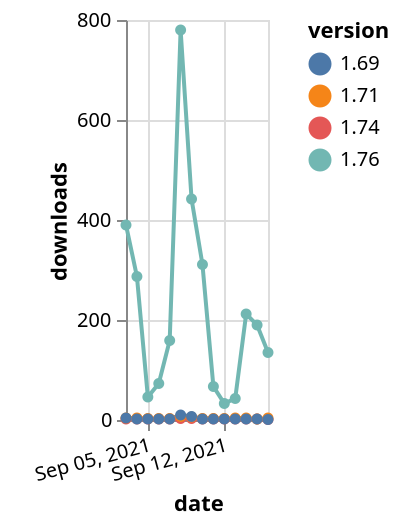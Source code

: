 {"$schema": "https://vega.github.io/schema/vega-lite/v5.json", "description": "A simple bar chart with embedded data.", "data": {"values": [{"date": "2021-09-03", "total": 11461, "delta": 2, "version": "1.74"}, {"date": "2021-09-04", "total": 11463, "delta": 2, "version": "1.74"}, {"date": "2021-09-05", "total": 11465, "delta": 2, "version": "1.74"}, {"date": "2021-09-06", "total": 11467, "delta": 2, "version": "1.74"}, {"date": "2021-09-07", "total": 11469, "delta": 2, "version": "1.74"}, {"date": "2021-09-08", "total": 11472, "delta": 3, "version": "1.74"}, {"date": "2021-09-09", "total": 11475, "delta": 3, "version": "1.74"}, {"date": "2021-09-10", "total": 11477, "delta": 2, "version": "1.74"}, {"date": "2021-09-11", "total": 11479, "delta": 2, "version": "1.74"}, {"date": "2021-09-12", "total": 11481, "delta": 2, "version": "1.74"}, {"date": "2021-09-13", "total": 11483, "delta": 2, "version": "1.74"}, {"date": "2021-09-14", "total": 11485, "delta": 2, "version": "1.74"}, {"date": "2021-09-15", "total": 11487, "delta": 2, "version": "1.74"}, {"date": "2021-09-16", "total": 11488, "delta": 1, "version": "1.74"}, {"date": "2021-09-03", "total": 43486, "delta": 4, "version": "1.71"}, {"date": "2021-09-04", "total": 43490, "delta": 4, "version": "1.71"}, {"date": "2021-09-05", "total": 43493, "delta": 3, "version": "1.71"}, {"date": "2021-09-06", "total": 43496, "delta": 3, "version": "1.71"}, {"date": "2021-09-07", "total": 43499, "delta": 3, "version": "1.71"}, {"date": "2021-09-08", "total": 43506, "delta": 7, "version": "1.71"}, {"date": "2021-09-09", "total": 43512, "delta": 6, "version": "1.71"}, {"date": "2021-09-10", "total": 43515, "delta": 3, "version": "1.71"}, {"date": "2021-09-11", "total": 43518, "delta": 3, "version": "1.71"}, {"date": "2021-09-12", "total": 43521, "delta": 3, "version": "1.71"}, {"date": "2021-09-13", "total": 43525, "delta": 4, "version": "1.71"}, {"date": "2021-09-14", "total": 43529, "delta": 4, "version": "1.71"}, {"date": "2021-09-15", "total": 43531, "delta": 2, "version": "1.71"}, {"date": "2021-09-16", "total": 43535, "delta": 4, "version": "1.71"}, {"date": "2021-09-03", "total": 4776, "delta": 4, "version": "1.69"}, {"date": "2021-09-04", "total": 4778, "delta": 2, "version": "1.69"}, {"date": "2021-09-05", "total": 4780, "delta": 2, "version": "1.69"}, {"date": "2021-09-06", "total": 4782, "delta": 2, "version": "1.69"}, {"date": "2021-09-07", "total": 4784, "delta": 2, "version": "1.69"}, {"date": "2021-09-08", "total": 4794, "delta": 10, "version": "1.69"}, {"date": "2021-09-09", "total": 4801, "delta": 7, "version": "1.69"}, {"date": "2021-09-10", "total": 4803, "delta": 2, "version": "1.69"}, {"date": "2021-09-11", "total": 4805, "delta": 2, "version": "1.69"}, {"date": "2021-09-12", "total": 4807, "delta": 2, "version": "1.69"}, {"date": "2021-09-13", "total": 4809, "delta": 2, "version": "1.69"}, {"date": "2021-09-14", "total": 4811, "delta": 2, "version": "1.69"}, {"date": "2021-09-15", "total": 4813, "delta": 2, "version": "1.69"}, {"date": "2021-09-16", "total": 4814, "delta": 1, "version": "1.69"}, {"date": "2021-09-03", "total": 146459, "delta": 390, "version": "1.76"}, {"date": "2021-09-04", "total": 146746, "delta": 287, "version": "1.76"}, {"date": "2021-09-05", "total": 146792, "delta": 46, "version": "1.76"}, {"date": "2021-09-06", "total": 146865, "delta": 73, "version": "1.76"}, {"date": "2021-09-07", "total": 147024, "delta": 159, "version": "1.76"}, {"date": "2021-09-08", "total": 147804, "delta": 780, "version": "1.76"}, {"date": "2021-09-09", "total": 148246, "delta": 442, "version": "1.76"}, {"date": "2021-09-10", "total": 148557, "delta": 311, "version": "1.76"}, {"date": "2021-09-11", "total": 148624, "delta": 67, "version": "1.76"}, {"date": "2021-09-12", "total": 148657, "delta": 33, "version": "1.76"}, {"date": "2021-09-13", "total": 148700, "delta": 43, "version": "1.76"}, {"date": "2021-09-14", "total": 148912, "delta": 212, "version": "1.76"}, {"date": "2021-09-15", "total": 149102, "delta": 190, "version": "1.76"}, {"date": "2021-09-16", "total": 149237, "delta": 135, "version": "1.76"}]}, "width": "container", "mark": {"type": "line", "point": {"filled": true}}, "encoding": {"x": {"field": "date", "type": "temporal", "timeUnit": "yearmonthdate", "title": "date", "axis": {"labelAngle": -15}}, "y": {"field": "delta", "type": "quantitative", "title": "downloads"}, "color": {"field": "version", "type": "nominal"}, "tooltip": {"field": "delta"}}}